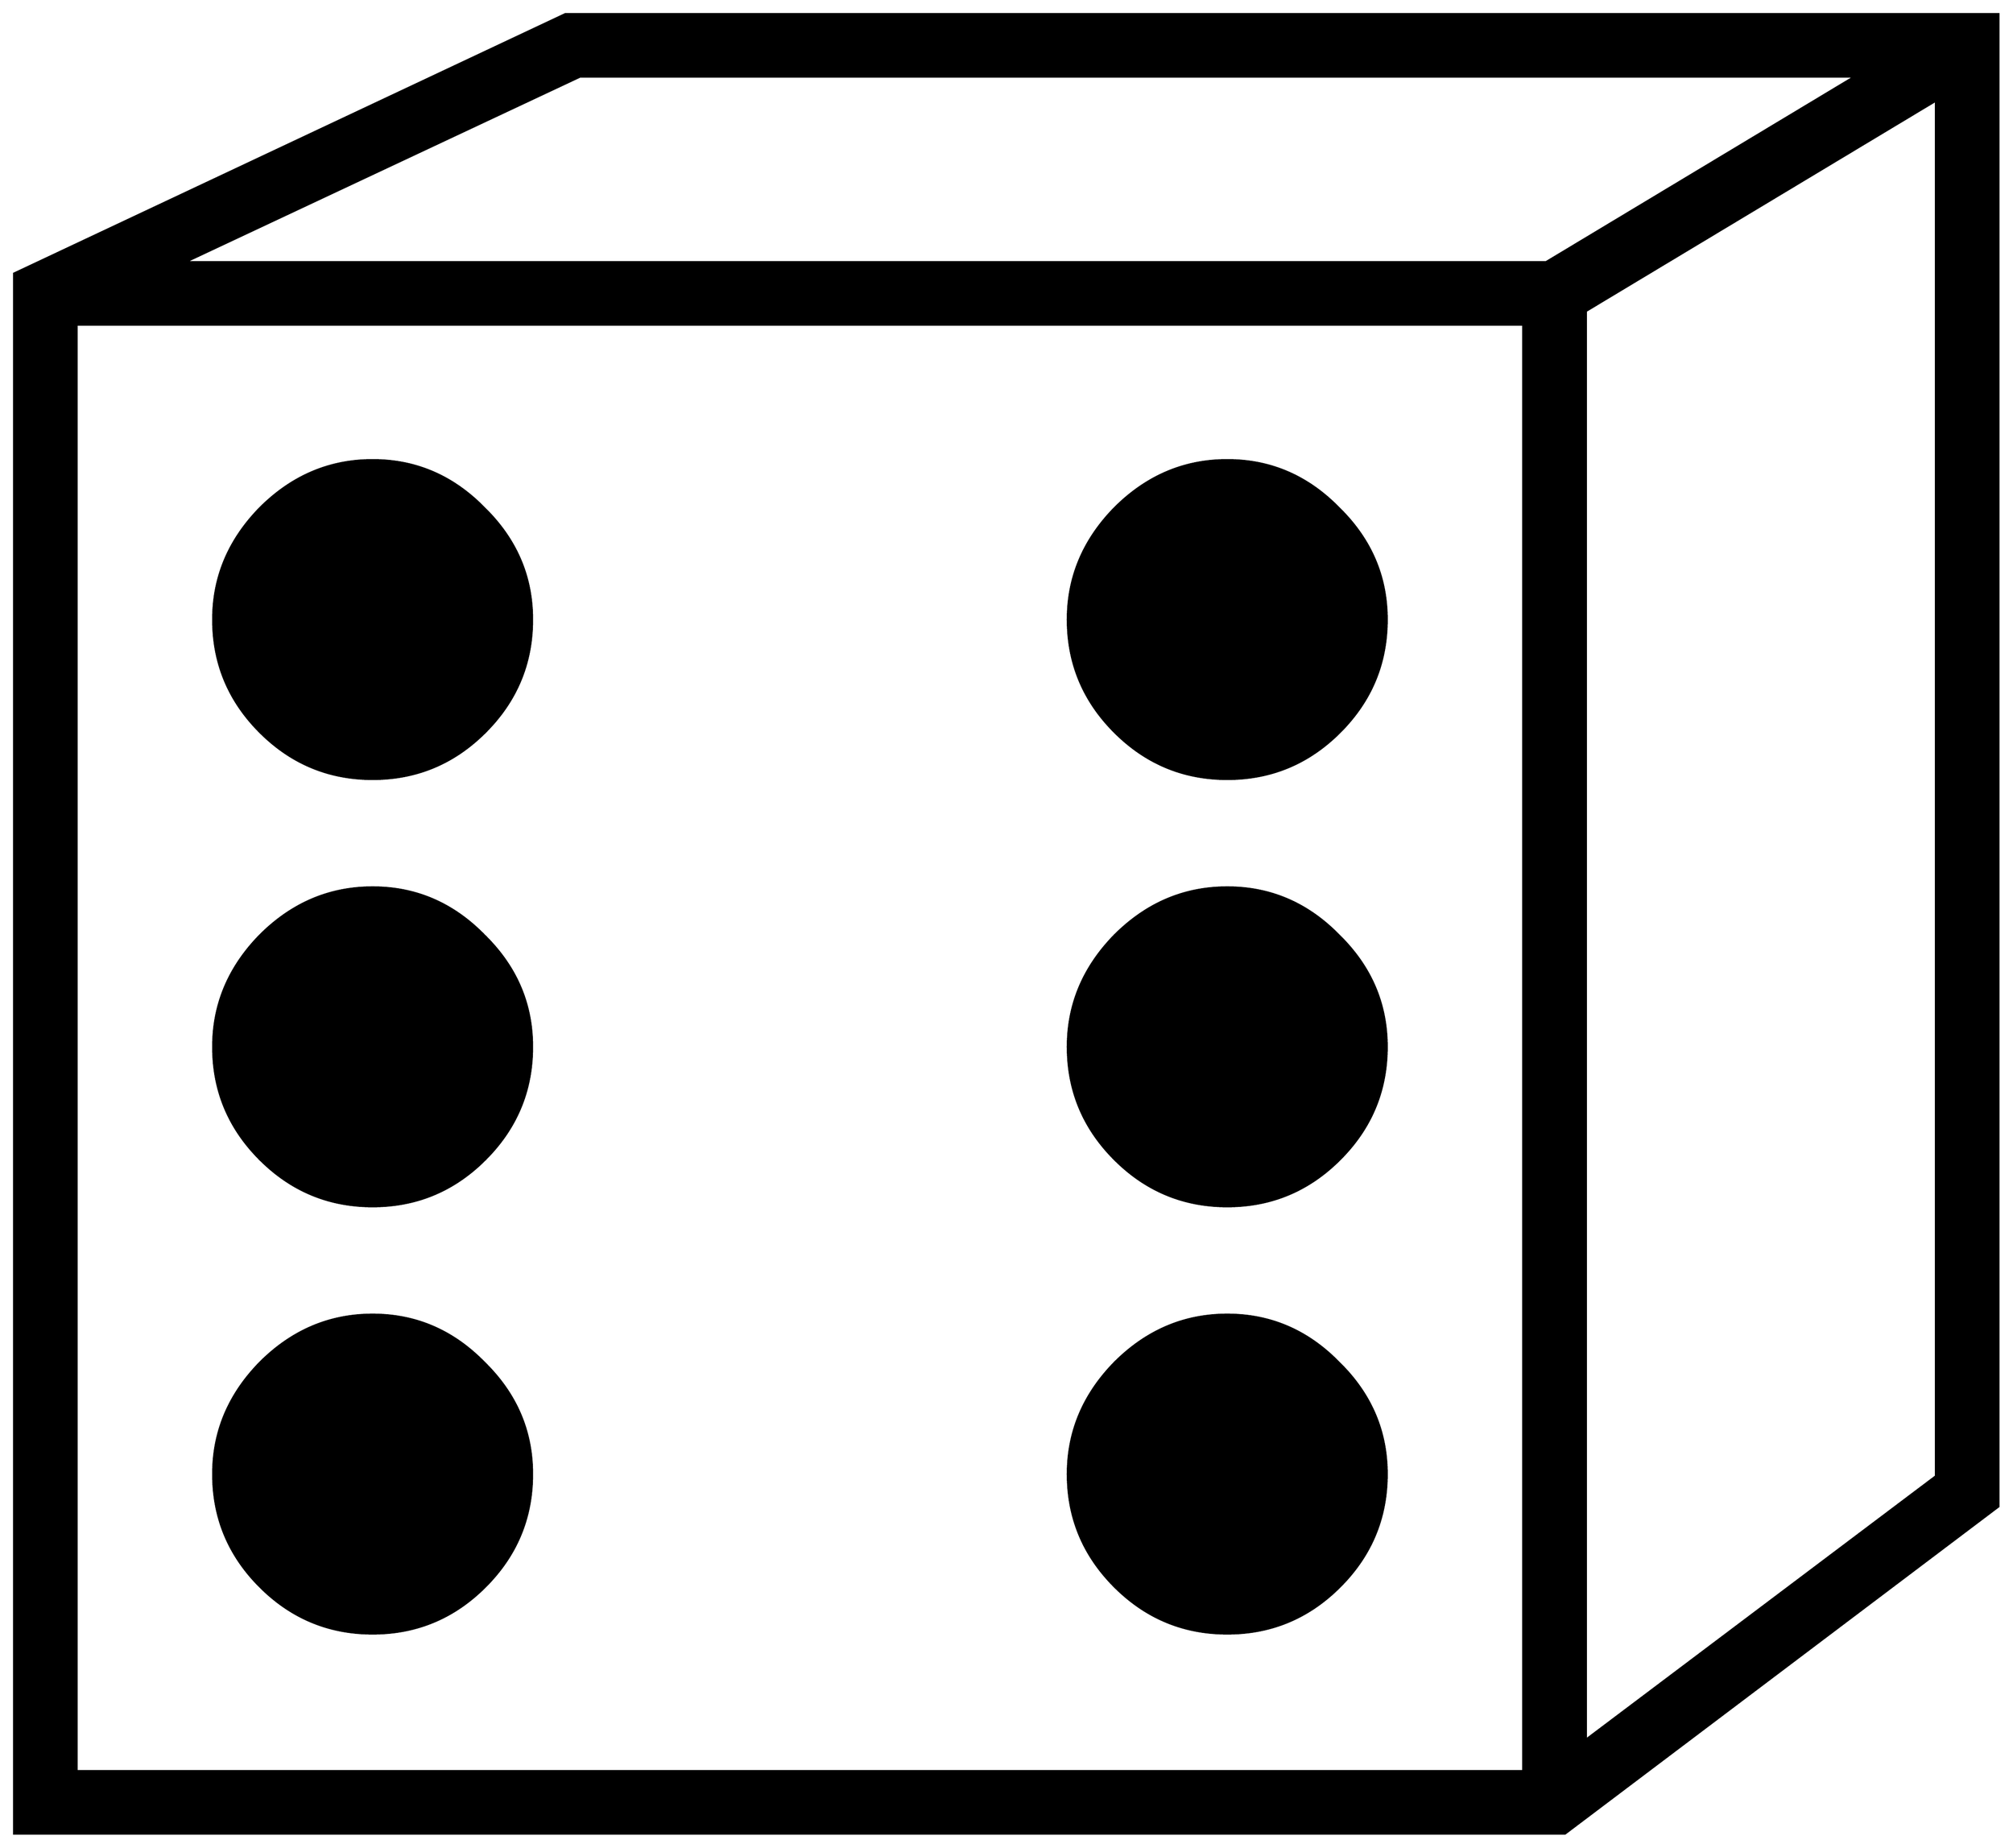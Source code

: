 


\begin{tikzpicture}[y=0.80pt, x=0.80pt, yscale=-1.0, xscale=1.0, inner sep=0pt, outer sep=0pt]
\begin{scope}[shift={(100.0,1706.0)},nonzero rule]
  \path[draw=.,fill=.,line width=1.600pt] (1976.0,-23.0) --
    (1560.0,291.0) -- (72.0,291.0) -- (72.0,-1206.0) --
    (601.0,-1455.0) -- (1976.0,-1455.0) -- (1976.0,-23.0) --
    cycle(1838.0,-1395.0) -- (615.0,-1395.0) -- (236.0,-1217.0)
    -- (1542.0,-1217.0) -- (1838.0,-1395.0) --
    cycle(1916.0,-52.0) -- (1916.0,-1372.0) -- (1580.0,-1170.0)
    -- (1580.0,201.0) -- (1916.0,-52.0) -- cycle(1520.0,231.0)
    -- (1520.0,-1157.0) -- (132.0,-1157.0) -- (132.0,231.0) --
    (1520.0,231.0) -- cycle(1389.0,-874.0) .. controls
    (1389.0,-832.0) and (1374.0,-796.0) .. (1344.0,-766.0) ..
    controls (1314.0,-736.0) and (1278.0,-721.0) ..
    (1236.0,-721.0) .. controls (1194.0,-721.0) and
    (1158.0,-736.0) .. (1128.0,-766.0) .. controls
    (1098.0,-796.0) and (1083.0,-832.0) .. (1083.0,-874.0) ..
    controls (1083.0,-914.667) and (1098.0,-950.333) ..
    (1128.0,-981.0) .. controls (1158.667,-1011.667) and
    (1194.667,-1027.0) .. (1236.0,-1027.0) .. controls
    (1277.333,-1027.0) and (1313.0,-1011.667) .. (1343.0,-981.0) ..
    controls (1373.667,-951.0) and (1389.0,-915.333) ..
    (1389.0,-874.0) -- cycle(1389.0,-464.0) .. controls
    (1389.0,-422.0) and (1374.0,-386.0) .. (1344.0,-356.0) ..
    controls (1314.0,-326.0) and (1278.0,-311.0) ..
    (1236.0,-311.0) .. controls (1194.0,-311.0) and
    (1158.0,-326.0) .. (1128.0,-356.0) .. controls
    (1098.0,-386.0) and (1083.0,-422.0) .. (1083.0,-464.0) ..
    controls (1083.0,-504.667) and (1098.0,-540.333) ..
    (1128.0,-571.0) .. controls (1158.667,-601.667) and
    (1194.667,-617.0) .. (1236.0,-617.0) .. controls
    (1277.333,-617.0) and (1313.0,-601.667) .. (1343.0,-571.0) ..
    controls (1373.667,-541.0) and (1389.0,-505.333) ..
    (1389.0,-464.0) -- cycle(569.0,-874.0) .. controls
    (569.0,-832.0) and (554.0,-796.0) .. (524.0,-766.0) ..
    controls (494.0,-736.0) and (458.0,-721.0) .. (416.0,-721.0)
    .. controls (374.0,-721.0) and (338.0,-736.0) ..
    (308.0,-766.0) .. controls (278.0,-796.0) and (263.0,-832.0)
    .. (263.0,-874.0) .. controls (263.0,-914.667) and
    (278.0,-950.333) .. (308.0,-981.0) .. controls (338.667,-1011.667)
    and (374.667,-1027.0) .. (416.0,-1027.0) .. controls
    (457.333,-1027.0) and (493.0,-1011.667) .. (523.0,-981.0) ..
    controls (553.667,-951.0) and (569.0,-915.333) .. (569.0,-874.0)
    -- cycle(1389.0,-54.0) .. controls (1389.0,-12.0) and
    (1374.0,24.0) .. (1344.0,54.0) .. controls (1314.0,84.0) and
    (1278.0,99.0) .. (1236.0,99.0) .. controls (1194.0,99.0) and
    (1158.0,84.0) .. (1128.0,54.0) .. controls (1098.0,24.0) and
    (1083.0,-12.0) .. (1083.0,-54.0) .. controls (1083.0,-94.667)
    and (1098.0,-130.333) .. (1128.0,-161.0) .. controls
    (1158.667,-191.667) and (1194.667,-207.0) .. (1236.0,-207.0) ..
    controls (1277.333,-207.0) and (1313.0,-191.667) ..
    (1343.0,-161.0) .. controls (1373.667,-131.0) and
    (1389.0,-95.333) .. (1389.0,-54.0) -- cycle(569.0,-464.0) ..
    controls (569.0,-422.0) and (554.0,-386.0) .. (524.0,-356.0)
    .. controls (494.0,-326.0) and (458.0,-311.0) ..
    (416.0,-311.0) .. controls (374.0,-311.0) and (338.0,-326.0)
    .. (308.0,-356.0) .. controls (278.0,-386.0) and
    (263.0,-422.0) .. (263.0,-464.0) .. controls (263.0,-504.667)
    and (278.0,-540.333) .. (308.0,-571.0) .. controls
    (338.667,-601.667) and (374.667,-617.0) .. (416.0,-617.0) ..
    controls (457.333,-617.0) and (493.0,-601.667) .. (523.0,-571.0)
    .. controls (553.667,-541.0) and (569.0,-505.333) ..
    (569.0,-464.0) -- cycle(569.0,-54.0) .. controls
    (569.0,-12.0) and (554.0,24.0) .. (524.0,54.0) .. controls
    (494.0,84.0) and (458.0,99.0) .. (416.0,99.0) .. controls
    (374.0,99.0) and (338.0,84.0) .. (308.0,54.0) .. controls
    (278.0,24.0) and (263.0,-12.0) .. (263.0,-54.0) .. controls
    (263.0,-94.667) and (278.0,-130.333) .. (308.0,-161.0) ..
    controls (338.667,-191.667) and (374.667,-207.0) .. (416.0,-207.0)
    .. controls (457.333,-207.0) and (493.0,-191.667) ..
    (523.0,-161.0) .. controls (553.667,-131.0) and (569.0,-95.333)
    .. (569.0,-54.0) -- cycle;
\end{scope}

\end{tikzpicture}


